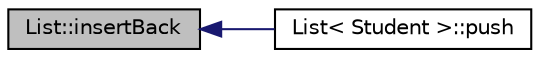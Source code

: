 digraph "List::insertBack"
{
  edge [fontname="Helvetica",fontsize="10",labelfontname="Helvetica",labelfontsize="10"];
  node [fontname="Helvetica",fontsize="10",shape=record];
  rankdir="LR";
  Node1 [label="List::insertBack",height=0.2,width=0.4,color="black", fillcolor="grey75", style="filled", fontcolor="black"];
  Node1 -> Node2 [dir="back",color="midnightblue",fontsize="10",style="solid",fontname="Helvetica"];
  Node2 [label="List\< Student \>::push",height=0.2,width=0.4,color="black", fillcolor="white", style="filled",URL="$class_list.html#a7aedb99ebfb318e7e847ab80a1c0207c"];
}
